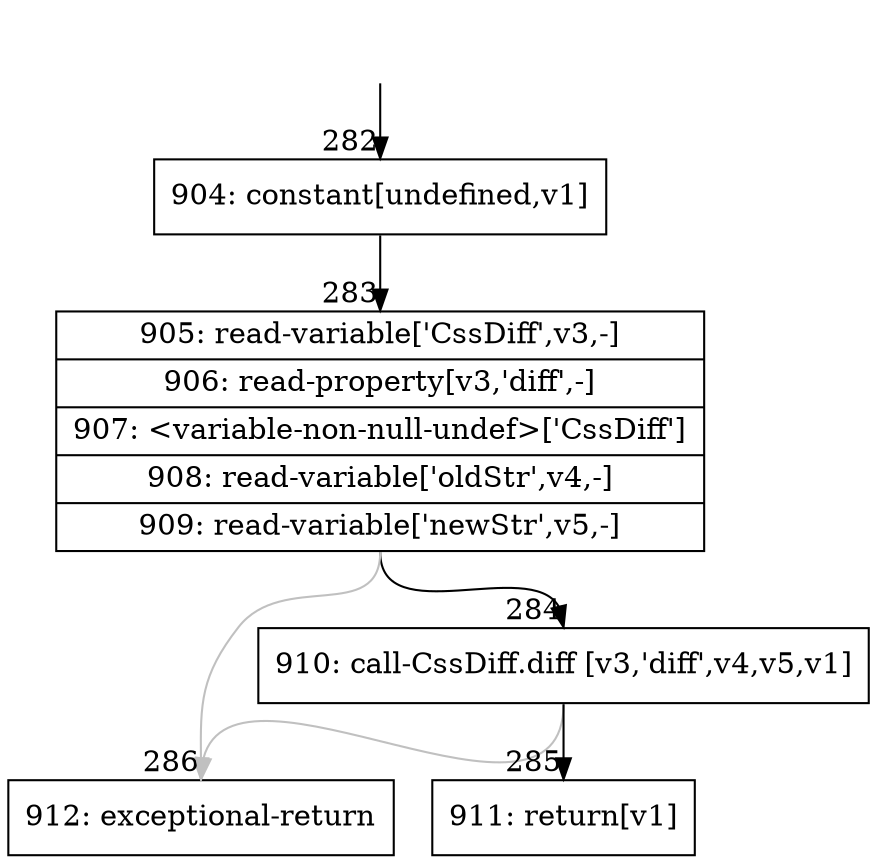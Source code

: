 digraph {
rankdir="TD"
BB_entry29[shape=none,label=""];
BB_entry29 -> BB282 [tailport=s, headport=n, headlabel="    282"]
BB282 [shape=record label="{904: constant[undefined,v1]}" ] 
BB282 -> BB283 [tailport=s, headport=n, headlabel="      283"]
BB283 [shape=record label="{905: read-variable['CssDiff',v3,-]|906: read-property[v3,'diff',-]|907: \<variable-non-null-undef\>['CssDiff']|908: read-variable['oldStr',v4,-]|909: read-variable['newStr',v5,-]}" ] 
BB283 -> BB284 [tailport=s, headport=n, headlabel="      284"]
BB283 -> BB286 [tailport=s, headport=n, color=gray, headlabel="      286"]
BB284 [shape=record label="{910: call-CssDiff.diff [v3,'diff',v4,v5,v1]}" ] 
BB284 -> BB285 [tailport=s, headport=n, headlabel="      285"]
BB284 -> BB286 [tailport=s, headport=n, color=gray]
BB285 [shape=record label="{911: return[v1]}" ] 
BB286 [shape=record label="{912: exceptional-return}" ] 
//#$~ 252
}
